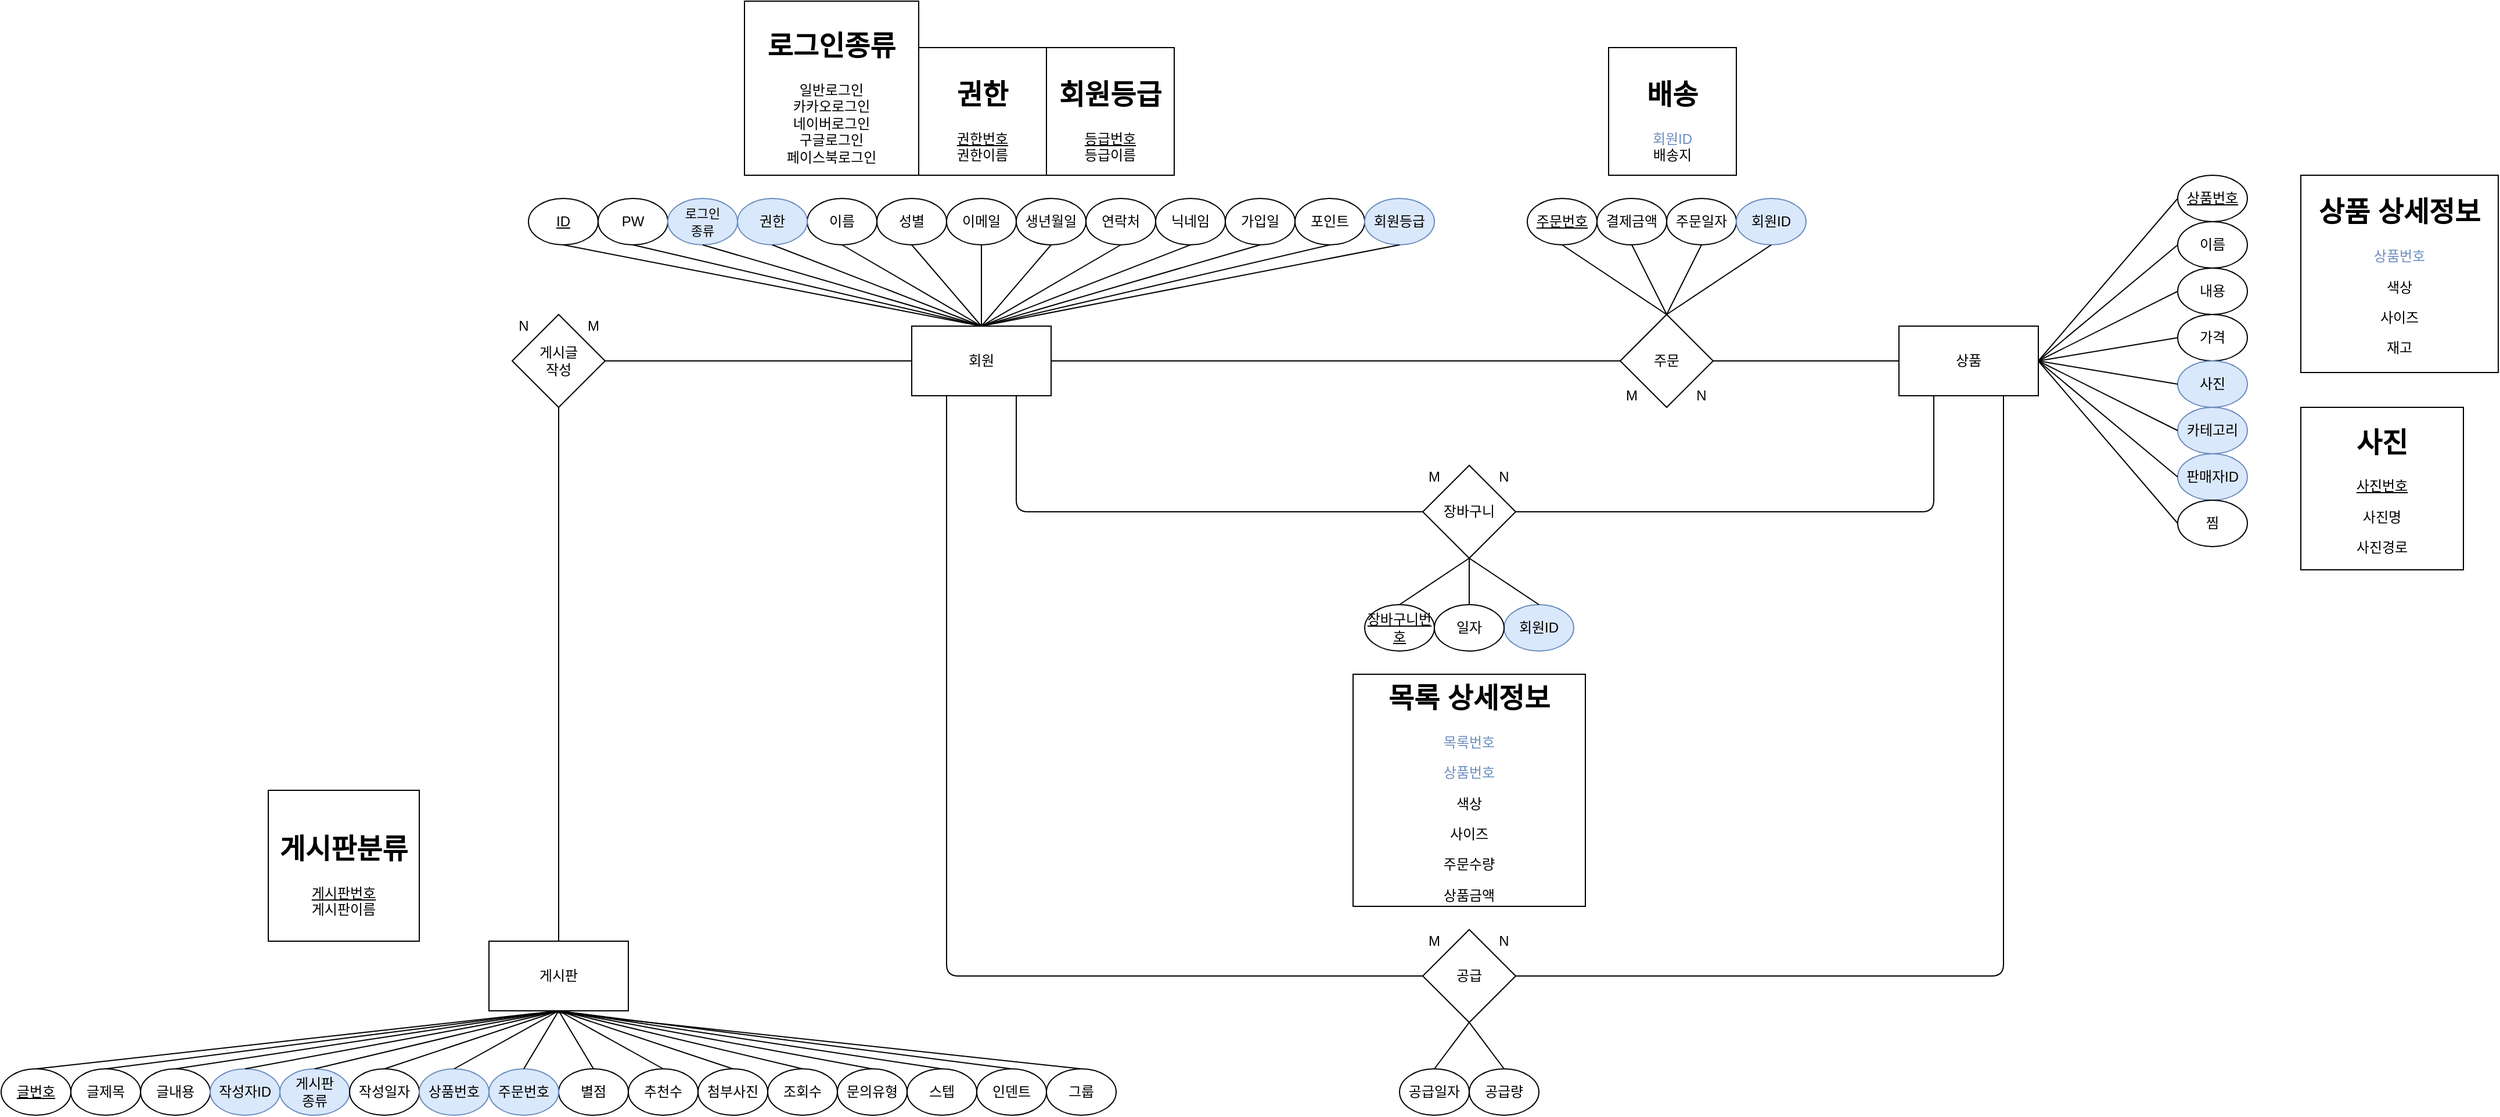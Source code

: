 <mxfile version="14.4.7" type="github">
  <diagram id="5jZouDEvCZgjOH0xdtIj" name="ShoppingDB">
    <mxGraphModel dx="4740" dy="2427" grid="1" gridSize="10" guides="1" tooltips="1" connect="1" arrows="1" fold="1" page="1" pageScale="1" pageWidth="827" pageHeight="1169" math="0" shadow="0">
      <root>
        <mxCell id="0" />
        <mxCell id="1" parent="0" />
        <mxCell id="92wOmejcZKaFyFq-x9RZ-96" value="회원" style="rounded=0;whiteSpace=wrap;html=1;" parent="1" vertex="1">
          <mxGeometry x="950" y="385" width="120" height="60" as="geometry" />
        </mxCell>
        <mxCell id="92wOmejcZKaFyFq-x9RZ-97" value="이름" style="ellipse;whiteSpace=wrap;html=1;" parent="1" vertex="1">
          <mxGeometry x="860" y="275" width="60" height="40" as="geometry" />
        </mxCell>
        <mxCell id="92wOmejcZKaFyFq-x9RZ-99" value="성별" style="ellipse;whiteSpace=wrap;html=1;" parent="1" vertex="1">
          <mxGeometry x="920" y="275" width="60" height="40" as="geometry" />
        </mxCell>
        <mxCell id="92wOmejcZKaFyFq-x9RZ-100" value="연락처" style="ellipse;whiteSpace=wrap;html=1;" parent="1" vertex="1">
          <mxGeometry x="1100" y="275" width="60" height="40" as="geometry" />
        </mxCell>
        <mxCell id="92wOmejcZKaFyFq-x9RZ-101" value="PW" style="ellipse;whiteSpace=wrap;html=1;" parent="1" vertex="1">
          <mxGeometry x="680" y="275" width="60" height="40" as="geometry" />
        </mxCell>
        <mxCell id="92wOmejcZKaFyFq-x9RZ-102" value="&lt;u&gt;ID&lt;/u&gt;" style="ellipse;whiteSpace=wrap;html=1;" parent="1" vertex="1">
          <mxGeometry x="620" y="275" width="60" height="40" as="geometry" />
        </mxCell>
        <mxCell id="92wOmejcZKaFyFq-x9RZ-103" value="이메일" style="ellipse;whiteSpace=wrap;html=1;" parent="1" vertex="1">
          <mxGeometry x="980" y="275" width="60" height="40" as="geometry" />
        </mxCell>
        <mxCell id="92wOmejcZKaFyFq-x9RZ-104" value="닉네임" style="ellipse;whiteSpace=wrap;html=1;" parent="1" vertex="1">
          <mxGeometry x="1160" y="275" width="60" height="40" as="geometry" />
        </mxCell>
        <mxCell id="92wOmejcZKaFyFq-x9RZ-105" value="가입일" style="ellipse;whiteSpace=wrap;html=1;" parent="1" vertex="1">
          <mxGeometry x="1220" y="275" width="60" height="40" as="geometry" />
        </mxCell>
        <mxCell id="92wOmejcZKaFyFq-x9RZ-106" value="포인트" style="ellipse;whiteSpace=wrap;html=1;" parent="1" vertex="1">
          <mxGeometry x="1280" y="275" width="60" height="40" as="geometry" />
        </mxCell>
        <mxCell id="92wOmejcZKaFyFq-x9RZ-123" value="권한" style="ellipse;whiteSpace=wrap;html=1;fillColor=#dae8fc;strokeColor=#6c8ebf;" parent="1" vertex="1">
          <mxGeometry x="800" y="275" width="60" height="40" as="geometry" />
        </mxCell>
        <mxCell id="92wOmejcZKaFyFq-x9RZ-124" value="회원등급" style="ellipse;whiteSpace=wrap;html=1;fillColor=#dae8fc;strokeColor=#6c8ebf;" parent="1" vertex="1">
          <mxGeometry x="1340" y="275" width="60" height="40" as="geometry" />
        </mxCell>
        <mxCell id="92wOmejcZKaFyFq-x9RZ-128" value="게시글&lt;br&gt;작성" style="rhombus;whiteSpace=wrap;html=1;" parent="1" vertex="1">
          <mxGeometry x="606" y="375" width="80" height="80" as="geometry" />
        </mxCell>
        <mxCell id="92wOmejcZKaFyFq-x9RZ-129" value="게시판" style="rounded=0;whiteSpace=wrap;html=1;" parent="1" vertex="1">
          <mxGeometry x="586" y="915" width="120" height="60" as="geometry" />
        </mxCell>
        <mxCell id="92wOmejcZKaFyFq-x9RZ-131" value="주문" style="rhombus;whiteSpace=wrap;html=1;" parent="1" vertex="1">
          <mxGeometry x="1560" y="375" width="80" height="80" as="geometry" />
        </mxCell>
        <mxCell id="92wOmejcZKaFyFq-x9RZ-132" value="&lt;u&gt;주문번호&lt;/u&gt;" style="ellipse;whiteSpace=wrap;html=1;" parent="1" vertex="1">
          <mxGeometry x="1480" y="275" width="60" height="40" as="geometry" />
        </mxCell>
        <mxCell id="92wOmejcZKaFyFq-x9RZ-133" value="결제금액" style="ellipse;whiteSpace=wrap;html=1;" parent="1" vertex="1">
          <mxGeometry x="1540" y="275" width="60" height="40" as="geometry" />
        </mxCell>
        <mxCell id="92wOmejcZKaFyFq-x9RZ-135" value="주문일자" style="ellipse;whiteSpace=wrap;html=1;" parent="1" vertex="1">
          <mxGeometry x="1600" y="275" width="60" height="40" as="geometry" />
        </mxCell>
        <mxCell id="92wOmejcZKaFyFq-x9RZ-136" value="회원ID" style="ellipse;whiteSpace=wrap;html=1;fillColor=#dae8fc;strokeColor=#6c8ebf;" parent="1" vertex="1">
          <mxGeometry x="1660" y="275" width="60" height="40" as="geometry" />
        </mxCell>
        <mxCell id="92wOmejcZKaFyFq-x9RZ-138" value="상품" style="rounded=0;whiteSpace=wrap;html=1;" parent="1" vertex="1">
          <mxGeometry x="1800" y="385" width="120" height="60" as="geometry" />
        </mxCell>
        <mxCell id="92wOmejcZKaFyFq-x9RZ-139" value="공급" style="rhombus;whiteSpace=wrap;html=1;" parent="1" vertex="1">
          <mxGeometry x="1390" y="905" width="80" height="80" as="geometry" />
        </mxCell>
        <mxCell id="92wOmejcZKaFyFq-x9RZ-140" value="&lt;u&gt;상품번호&lt;/u&gt;" style="ellipse;whiteSpace=wrap;html=1;" parent="1" vertex="1">
          <mxGeometry x="2040" y="255" width="60" height="40" as="geometry" />
        </mxCell>
        <mxCell id="92wOmejcZKaFyFq-x9RZ-141" value="이름" style="ellipse;whiteSpace=wrap;html=1;" parent="1" vertex="1">
          <mxGeometry x="2040" y="295" width="60" height="40" as="geometry" />
        </mxCell>
        <mxCell id="92wOmejcZKaFyFq-x9RZ-142" value="내용" style="ellipse;whiteSpace=wrap;html=1;" parent="1" vertex="1">
          <mxGeometry x="2040" y="335" width="60" height="40" as="geometry" />
        </mxCell>
        <mxCell id="92wOmejcZKaFyFq-x9RZ-143" value="가격" style="ellipse;whiteSpace=wrap;html=1;" parent="1" vertex="1">
          <mxGeometry x="2040" y="375" width="60" height="40" as="geometry" />
        </mxCell>
        <mxCell id="92wOmejcZKaFyFq-x9RZ-144" value="사진" style="ellipse;whiteSpace=wrap;html=1;fillColor=#dae8fc;strokeColor=#6C8EBF;" parent="1" vertex="1">
          <mxGeometry x="2040" y="415" width="60" height="40" as="geometry" />
        </mxCell>
        <mxCell id="92wOmejcZKaFyFq-x9RZ-145" value="카테고리" style="ellipse;whiteSpace=wrap;html=1;fillColor=#dae8fc;strokeColor=#6c8ebf;" parent="1" vertex="1">
          <mxGeometry x="2040" y="455" width="60" height="40" as="geometry" />
        </mxCell>
        <mxCell id="92wOmejcZKaFyFq-x9RZ-146" value="판매자ID" style="ellipse;whiteSpace=wrap;html=1;fillColor=#dae8fc;strokeColor=#6c8ebf;" parent="1" vertex="1">
          <mxGeometry x="2040" y="495" width="60" height="40" as="geometry" />
        </mxCell>
        <mxCell id="92wOmejcZKaFyFq-x9RZ-147" value="공급량" style="ellipse;whiteSpace=wrap;html=1;" parent="1" vertex="1">
          <mxGeometry x="1430" y="1025" width="60" height="40" as="geometry" />
        </mxCell>
        <mxCell id="92wOmejcZKaFyFq-x9RZ-148" value="&lt;u&gt;글번호&lt;/u&gt;" style="ellipse;whiteSpace=wrap;html=1;" parent="1" vertex="1">
          <mxGeometry x="166" y="1025" width="60" height="40" as="geometry" />
        </mxCell>
        <mxCell id="92wOmejcZKaFyFq-x9RZ-149" value="글제목" style="ellipse;whiteSpace=wrap;html=1;" parent="1" vertex="1">
          <mxGeometry x="226" y="1025" width="60" height="40" as="geometry" />
        </mxCell>
        <mxCell id="92wOmejcZKaFyFq-x9RZ-150" value="글내용" style="ellipse;whiteSpace=wrap;html=1;" parent="1" vertex="1">
          <mxGeometry x="286" y="1025" width="60" height="40" as="geometry" />
        </mxCell>
        <mxCell id="92wOmejcZKaFyFq-x9RZ-151" value="작성자ID" style="ellipse;whiteSpace=wrap;html=1;fillColor=#dae8fc;strokeColor=#6c8ebf;" parent="1" vertex="1">
          <mxGeometry x="346" y="1025" width="60" height="40" as="geometry" />
        </mxCell>
        <mxCell id="92wOmejcZKaFyFq-x9RZ-152" value="게시판&lt;br&gt;종류" style="ellipse;whiteSpace=wrap;html=1;fillColor=#dae8fc;strokeColor=#6c8ebf;" parent="1" vertex="1">
          <mxGeometry x="406" y="1025" width="60" height="40" as="geometry" />
        </mxCell>
        <mxCell id="92wOmejcZKaFyFq-x9RZ-153" value="작성일자" style="ellipse;whiteSpace=wrap;html=1;" parent="1" vertex="1">
          <mxGeometry x="466" y="1025" width="60" height="40" as="geometry" />
        </mxCell>
        <mxCell id="92wOmejcZKaFyFq-x9RZ-154" value="상품번호" style="ellipse;whiteSpace=wrap;html=1;fillColor=#dae8fc;strokeColor=#6c8ebf;" parent="1" vertex="1">
          <mxGeometry x="526" y="1025" width="60" height="40" as="geometry" />
        </mxCell>
        <mxCell id="92wOmejcZKaFyFq-x9RZ-155" value="별점" style="ellipse;whiteSpace=wrap;html=1;" parent="1" vertex="1">
          <mxGeometry x="646" y="1025" width="60" height="40" as="geometry" />
        </mxCell>
        <mxCell id="92wOmejcZKaFyFq-x9RZ-156" value="추천수" style="ellipse;whiteSpace=wrap;html=1;" parent="1" vertex="1">
          <mxGeometry x="706" y="1025" width="60" height="40" as="geometry" />
        </mxCell>
        <mxCell id="92wOmejcZKaFyFq-x9RZ-157" value="첨부사진" style="ellipse;whiteSpace=wrap;html=1;" parent="1" vertex="1">
          <mxGeometry x="766" y="1025" width="60" height="40" as="geometry" />
        </mxCell>
        <mxCell id="92wOmejcZKaFyFq-x9RZ-158" value="조회수" style="ellipse;whiteSpace=wrap;html=1;" parent="1" vertex="1">
          <mxGeometry x="826" y="1025" width="60" height="40" as="geometry" />
        </mxCell>
        <mxCell id="92wOmejcZKaFyFq-x9RZ-159" value="문의유형" style="ellipse;whiteSpace=wrap;html=1;" parent="1" vertex="1">
          <mxGeometry x="886" y="1025" width="60" height="40" as="geometry" />
        </mxCell>
        <mxCell id="92wOmejcZKaFyFq-x9RZ-172" value="" style="endArrow=none;html=1;exitX=0.5;exitY=0;exitDx=0;exitDy=0;entryX=0.5;entryY=1;entryDx=0;entryDy=0;" parent="1" source="92wOmejcZKaFyFq-x9RZ-96" target="92wOmejcZKaFyFq-x9RZ-103" edge="1">
          <mxGeometry width="50" height="50" relative="1" as="geometry">
            <mxPoint x="1240" y="615" as="sourcePoint" />
            <mxPoint x="1290" y="565" as="targetPoint" />
          </mxGeometry>
        </mxCell>
        <mxCell id="92wOmejcZKaFyFq-x9RZ-176" value="" style="endArrow=none;html=1;exitX=0;exitY=0.5;exitDx=0;exitDy=0;entryX=1;entryY=0.5;entryDx=0;entryDy=0;" parent="1" source="92wOmejcZKaFyFq-x9RZ-131" target="92wOmejcZKaFyFq-x9RZ-96" edge="1">
          <mxGeometry width="50" height="50" relative="1" as="geometry">
            <mxPoint x="1207" y="414.29" as="sourcePoint" />
            <mxPoint x="1113" y="414.29" as="targetPoint" />
          </mxGeometry>
        </mxCell>
        <mxCell id="92wOmejcZKaFyFq-x9RZ-177" value="" style="endArrow=none;html=1;exitX=0;exitY=0.5;exitDx=0;exitDy=0;entryX=1;entryY=0.5;entryDx=0;entryDy=0;" parent="1" source="92wOmejcZKaFyFq-x9RZ-138" target="92wOmejcZKaFyFq-x9RZ-131" edge="1">
          <mxGeometry width="50" height="50" relative="1" as="geometry">
            <mxPoint x="1710" y="553.57" as="sourcePoint" />
            <mxPoint x="1200" y="553.57" as="targetPoint" />
          </mxGeometry>
        </mxCell>
        <mxCell id="92wOmejcZKaFyFq-x9RZ-180" value="" style="endArrow=none;html=1;exitX=0.5;exitY=0;exitDx=0;exitDy=0;entryX=0.5;entryY=1;entryDx=0;entryDy=0;" parent="1" source="92wOmejcZKaFyFq-x9RZ-96" target="92wOmejcZKaFyFq-x9RZ-99" edge="1">
          <mxGeometry width="50" height="50" relative="1" as="geometry">
            <mxPoint x="1020" y="395" as="sourcePoint" />
            <mxPoint x="990" y="325" as="targetPoint" />
          </mxGeometry>
        </mxCell>
        <mxCell id="92wOmejcZKaFyFq-x9RZ-181" value="" style="endArrow=none;html=1;exitX=0.5;exitY=0;exitDx=0;exitDy=0;entryX=0.5;entryY=1;entryDx=0;entryDy=0;" parent="1" source="92wOmejcZKaFyFq-x9RZ-96" target="92wOmejcZKaFyFq-x9RZ-97" edge="1">
          <mxGeometry width="50" height="50" relative="1" as="geometry">
            <mxPoint x="1020" y="395" as="sourcePoint" />
            <mxPoint x="930" y="325" as="targetPoint" />
          </mxGeometry>
        </mxCell>
        <mxCell id="92wOmejcZKaFyFq-x9RZ-182" value="" style="endArrow=none;html=1;exitX=0.5;exitY=0;exitDx=0;exitDy=0;entryX=0.5;entryY=1;entryDx=0;entryDy=0;" parent="1" source="92wOmejcZKaFyFq-x9RZ-96" target="92wOmejcZKaFyFq-x9RZ-123" edge="1">
          <mxGeometry width="50" height="50" relative="1" as="geometry">
            <mxPoint x="1020" y="395" as="sourcePoint" />
            <mxPoint x="870" y="325" as="targetPoint" />
          </mxGeometry>
        </mxCell>
        <mxCell id="92wOmejcZKaFyFq-x9RZ-183" value="" style="endArrow=none;html=1;entryX=0.5;entryY=1;entryDx=0;entryDy=0;exitX=0.5;exitY=0;exitDx=0;exitDy=0;" parent="1" source="92wOmejcZKaFyFq-x9RZ-96" target="92wOmejcZKaFyFq-x9RZ-101" edge="1">
          <mxGeometry width="50" height="50" relative="1" as="geometry">
            <mxPoint x="1050" y="355" as="sourcePoint" />
            <mxPoint x="810" y="325" as="targetPoint" />
          </mxGeometry>
        </mxCell>
        <mxCell id="92wOmejcZKaFyFq-x9RZ-184" value="" style="endArrow=none;html=1;entryX=0.5;entryY=1;entryDx=0;entryDy=0;exitX=0.5;exitY=0;exitDx=0;exitDy=0;" parent="1" source="92wOmejcZKaFyFq-x9RZ-96" target="92wOmejcZKaFyFq-x9RZ-102" edge="1">
          <mxGeometry width="50" height="50" relative="1" as="geometry">
            <mxPoint x="1020" y="395" as="sourcePoint" />
            <mxPoint x="750" y="325" as="targetPoint" />
          </mxGeometry>
        </mxCell>
        <mxCell id="92wOmejcZKaFyFq-x9RZ-186" value="" style="endArrow=none;html=1;entryX=0.5;entryY=1;entryDx=0;entryDy=0;exitX=0.5;exitY=0;exitDx=0;exitDy=0;" parent="1" source="92wOmejcZKaFyFq-x9RZ-96" target="92wOmejcZKaFyFq-x9RZ-100" edge="1">
          <mxGeometry width="50" height="50" relative="1" as="geometry">
            <mxPoint x="1140" y="375" as="sourcePoint" />
            <mxPoint x="1050" y="325" as="targetPoint" />
          </mxGeometry>
        </mxCell>
        <mxCell id="92wOmejcZKaFyFq-x9RZ-187" value="" style="endArrow=none;html=1;entryX=0.5;entryY=1;entryDx=0;entryDy=0;exitX=0.5;exitY=0;exitDx=0;exitDy=0;" parent="1" source="92wOmejcZKaFyFq-x9RZ-96" target="92wOmejcZKaFyFq-x9RZ-104" edge="1">
          <mxGeometry width="50" height="50" relative="1" as="geometry">
            <mxPoint x="1100" y="385" as="sourcePoint" />
            <mxPoint x="1110" y="325" as="targetPoint" />
          </mxGeometry>
        </mxCell>
        <mxCell id="92wOmejcZKaFyFq-x9RZ-188" value="" style="endArrow=none;html=1;entryX=0.5;entryY=1;entryDx=0;entryDy=0;exitX=0.5;exitY=0;exitDx=0;exitDy=0;" parent="1" source="92wOmejcZKaFyFq-x9RZ-96" target="92wOmejcZKaFyFq-x9RZ-105" edge="1">
          <mxGeometry width="50" height="50" relative="1" as="geometry">
            <mxPoint x="1010" y="355" as="sourcePoint" />
            <mxPoint x="1170" y="325" as="targetPoint" />
          </mxGeometry>
        </mxCell>
        <mxCell id="92wOmejcZKaFyFq-x9RZ-189" value="" style="endArrow=none;html=1;entryX=0.5;entryY=1;entryDx=0;entryDy=0;exitX=0.5;exitY=0;exitDx=0;exitDy=0;" parent="1" source="92wOmejcZKaFyFq-x9RZ-96" target="92wOmejcZKaFyFq-x9RZ-106" edge="1">
          <mxGeometry width="50" height="50" relative="1" as="geometry">
            <mxPoint x="1020" y="335" as="sourcePoint" />
            <mxPoint x="1230" y="325" as="targetPoint" />
          </mxGeometry>
        </mxCell>
        <mxCell id="92wOmejcZKaFyFq-x9RZ-190" value="" style="endArrow=none;html=1;entryX=0.5;entryY=1;entryDx=0;entryDy=0;exitX=0.5;exitY=0;exitDx=0;exitDy=0;" parent="1" source="92wOmejcZKaFyFq-x9RZ-96" target="92wOmejcZKaFyFq-x9RZ-124" edge="1">
          <mxGeometry width="50" height="50" relative="1" as="geometry">
            <mxPoint x="1010" y="355" as="sourcePoint" />
            <mxPoint x="1290" y="325" as="targetPoint" />
          </mxGeometry>
        </mxCell>
        <mxCell id="92wOmejcZKaFyFq-x9RZ-208" value="" style="endArrow=none;html=1;entryX=0.5;entryY=0;entryDx=0;entryDy=0;exitX=0.5;exitY=1;exitDx=0;exitDy=0;" parent="1" source="92wOmejcZKaFyFq-x9RZ-132" target="92wOmejcZKaFyFq-x9RZ-131" edge="1">
          <mxGeometry width="50" height="50" relative="1" as="geometry">
            <mxPoint x="1460.0" y="530" as="sourcePoint" />
            <mxPoint x="1790.0" y="460" as="targetPoint" />
          </mxGeometry>
        </mxCell>
        <mxCell id="92wOmejcZKaFyFq-x9RZ-209" value="" style="endArrow=none;html=1;exitX=0.5;exitY=1;exitDx=0;exitDy=0;entryX=0.5;entryY=0;entryDx=0;entryDy=0;" parent="1" source="92wOmejcZKaFyFq-x9RZ-133" target="92wOmejcZKaFyFq-x9RZ-131" edge="1">
          <mxGeometry width="50" height="50" relative="1" as="geometry">
            <mxPoint x="1530" y="325" as="sourcePoint" />
            <mxPoint x="1680" y="365" as="targetPoint" />
          </mxGeometry>
        </mxCell>
        <mxCell id="92wOmejcZKaFyFq-x9RZ-211" value="" style="endArrow=none;html=1;exitX=0.5;exitY=1;exitDx=0;exitDy=0;entryX=0.5;entryY=0;entryDx=0;entryDy=0;" parent="1" source="92wOmejcZKaFyFq-x9RZ-135" target="92wOmejcZKaFyFq-x9RZ-131" edge="1">
          <mxGeometry width="50" height="50" relative="1" as="geometry">
            <mxPoint x="1650" y="325" as="sourcePoint" />
            <mxPoint x="1680" y="385" as="targetPoint" />
          </mxGeometry>
        </mxCell>
        <mxCell id="92wOmejcZKaFyFq-x9RZ-214" value="" style="endArrow=none;html=1;exitX=0;exitY=0.5;exitDx=0;exitDy=0;entryX=1;entryY=0.5;entryDx=0;entryDy=0;" parent="1" source="92wOmejcZKaFyFq-x9RZ-140" target="92wOmejcZKaFyFq-x9RZ-138" edge="1">
          <mxGeometry width="50" height="50" relative="1" as="geometry">
            <mxPoint x="1780" y="325" as="sourcePoint" />
            <mxPoint x="1630" y="385" as="targetPoint" />
          </mxGeometry>
        </mxCell>
        <mxCell id="92wOmejcZKaFyFq-x9RZ-215" value="" style="endArrow=none;html=1;exitX=0;exitY=0.5;exitDx=0;exitDy=0;entryX=1;entryY=0.5;entryDx=0;entryDy=0;" parent="1" source="92wOmejcZKaFyFq-x9RZ-141" target="92wOmejcZKaFyFq-x9RZ-138" edge="1">
          <mxGeometry width="50" height="50" relative="1" as="geometry">
            <mxPoint x="2050.0" y="305" as="sourcePoint" />
            <mxPoint x="1930" y="425" as="targetPoint" />
          </mxGeometry>
        </mxCell>
        <mxCell id="92wOmejcZKaFyFq-x9RZ-216" value="" style="endArrow=none;html=1;exitX=0;exitY=0.5;exitDx=0;exitDy=0;entryX=1;entryY=0.5;entryDx=0;entryDy=0;" parent="1" source="92wOmejcZKaFyFq-x9RZ-142" target="92wOmejcZKaFyFq-x9RZ-138" edge="1">
          <mxGeometry width="50" height="50" relative="1" as="geometry">
            <mxPoint x="2050.0" y="345" as="sourcePoint" />
            <mxPoint x="1930" y="425" as="targetPoint" />
          </mxGeometry>
        </mxCell>
        <mxCell id="92wOmejcZKaFyFq-x9RZ-217" value="" style="endArrow=none;html=1;exitX=0;exitY=0.5;exitDx=0;exitDy=0;entryX=1;entryY=0.5;entryDx=0;entryDy=0;" parent="1" source="92wOmejcZKaFyFq-x9RZ-143" target="92wOmejcZKaFyFq-x9RZ-138" edge="1">
          <mxGeometry width="50" height="50" relative="1" as="geometry">
            <mxPoint x="2050.0" y="385" as="sourcePoint" />
            <mxPoint x="1930" y="425" as="targetPoint" />
          </mxGeometry>
        </mxCell>
        <mxCell id="92wOmejcZKaFyFq-x9RZ-218" value="" style="endArrow=none;html=1;exitX=0;exitY=0.5;exitDx=0;exitDy=0;entryX=1;entryY=0.5;entryDx=0;entryDy=0;" parent="1" source="92wOmejcZKaFyFq-x9RZ-144" target="92wOmejcZKaFyFq-x9RZ-138" edge="1">
          <mxGeometry width="50" height="50" relative="1" as="geometry">
            <mxPoint x="2050.0" y="425" as="sourcePoint" />
            <mxPoint x="1930" y="425" as="targetPoint" />
          </mxGeometry>
        </mxCell>
        <mxCell id="92wOmejcZKaFyFq-x9RZ-219" value="" style="endArrow=none;html=1;exitX=0;exitY=0.5;exitDx=0;exitDy=0;entryX=1;entryY=0.5;entryDx=0;entryDy=0;" parent="1" source="92wOmejcZKaFyFq-x9RZ-145" target="92wOmejcZKaFyFq-x9RZ-138" edge="1">
          <mxGeometry width="50" height="50" relative="1" as="geometry">
            <mxPoint x="2050.0" y="465" as="sourcePoint" />
            <mxPoint x="1930" y="425" as="targetPoint" />
          </mxGeometry>
        </mxCell>
        <mxCell id="92wOmejcZKaFyFq-x9RZ-220" value="" style="endArrow=none;html=1;exitX=0;exitY=0.5;exitDx=0;exitDy=0;entryX=1;entryY=0.5;entryDx=0;entryDy=0;" parent="1" source="92wOmejcZKaFyFq-x9RZ-146" target="92wOmejcZKaFyFq-x9RZ-138" edge="1">
          <mxGeometry width="50" height="50" relative="1" as="geometry">
            <mxPoint x="2050.0" y="505" as="sourcePoint" />
            <mxPoint x="1930" y="425" as="targetPoint" />
          </mxGeometry>
        </mxCell>
        <mxCell id="92wOmejcZKaFyFq-x9RZ-230" value="N" style="text;html=1;strokeColor=none;fillColor=none;align=center;verticalAlign=middle;whiteSpace=wrap;rounded=0;" parent="1" vertex="1">
          <mxGeometry x="596" y="375" width="40" height="20" as="geometry" />
        </mxCell>
        <mxCell id="92wOmejcZKaFyFq-x9RZ-231" value="M" style="text;html=1;strokeColor=none;fillColor=none;align=center;verticalAlign=middle;whiteSpace=wrap;rounded=0;" parent="1" vertex="1">
          <mxGeometry x="656" y="375" width="40" height="20" as="geometry" />
        </mxCell>
        <mxCell id="92wOmejcZKaFyFq-x9RZ-233" value="N" style="text;html=1;strokeColor=none;fillColor=none;align=center;verticalAlign=middle;whiteSpace=wrap;rounded=0;" parent="1" vertex="1">
          <mxGeometry x="1610" y="435" width="40" height="20" as="geometry" />
        </mxCell>
        <mxCell id="92wOmejcZKaFyFq-x9RZ-234" value="M" style="text;html=1;strokeColor=none;fillColor=none;align=center;verticalAlign=middle;whiteSpace=wrap;rounded=0;" parent="1" vertex="1">
          <mxGeometry x="1550" y="435" width="40" height="20" as="geometry" />
        </mxCell>
        <mxCell id="92wOmejcZKaFyFq-x9RZ-235" value="N" style="text;html=1;strokeColor=none;fillColor=none;align=center;verticalAlign=middle;whiteSpace=wrap;rounded=0;" parent="1" vertex="1">
          <mxGeometry x="1440" y="905" width="40" height="20" as="geometry" />
        </mxCell>
        <mxCell id="92wOmejcZKaFyFq-x9RZ-236" value="M" style="text;html=1;strokeColor=none;fillColor=none;align=center;verticalAlign=middle;whiteSpace=wrap;rounded=0;" parent="1" vertex="1">
          <mxGeometry x="1380" y="905" width="40" height="20" as="geometry" />
        </mxCell>
        <mxCell id="qBeYKjfg92IqrD_sqGgL-1" value="&lt;span style=&quot;font-size: 11px&quot;&gt;로그인&lt;br&gt;종류&lt;/span&gt;" style="ellipse;whiteSpace=wrap;html=1;fillColor=#dae8fc;strokeColor=#6c8ebf;" parent="1" vertex="1">
          <mxGeometry x="740" y="275" width="60" height="40" as="geometry" />
        </mxCell>
        <mxCell id="qBeYKjfg92IqrD_sqGgL-3" value="" style="endArrow=none;html=1;exitX=0.5;exitY=1;exitDx=0;exitDy=0;entryX=0.5;entryY=0;entryDx=0;entryDy=0;" parent="1" source="qBeYKjfg92IqrD_sqGgL-1" target="92wOmejcZKaFyFq-x9RZ-96" edge="1">
          <mxGeometry width="50" height="50" relative="1" as="geometry">
            <mxPoint x="1150" y="505" as="sourcePoint" />
            <mxPoint x="1200" y="455" as="targetPoint" />
          </mxGeometry>
        </mxCell>
        <mxCell id="qBeYKjfg92IqrD_sqGgL-4" value="생년월일" style="ellipse;whiteSpace=wrap;html=1;" parent="1" vertex="1">
          <mxGeometry x="1040" y="275" width="60" height="40" as="geometry" />
        </mxCell>
        <mxCell id="qBeYKjfg92IqrD_sqGgL-5" value="" style="endArrow=none;html=1;exitX=0.5;exitY=0;exitDx=0;exitDy=0;entryX=0.5;entryY=1;entryDx=0;entryDy=0;" parent="1" source="92wOmejcZKaFyFq-x9RZ-96" target="qBeYKjfg92IqrD_sqGgL-4" edge="1">
          <mxGeometry width="50" height="50" relative="1" as="geometry">
            <mxPoint x="1020" y="395" as="sourcePoint" />
            <mxPoint x="990" y="325" as="targetPoint" />
          </mxGeometry>
        </mxCell>
        <mxCell id="qBeYKjfg92IqrD_sqGgL-6" value="찜" style="ellipse;whiteSpace=wrap;html=1;" parent="1" vertex="1">
          <mxGeometry x="2040" y="535" width="60" height="40" as="geometry" />
        </mxCell>
        <mxCell id="qBeYKjfg92IqrD_sqGgL-7" value="장바구니" style="rhombus;whiteSpace=wrap;html=1;" parent="1" vertex="1">
          <mxGeometry x="1390" y="505" width="80" height="80" as="geometry" />
        </mxCell>
        <mxCell id="qBeYKjfg92IqrD_sqGgL-8" value="&lt;u&gt;장바구니번호&lt;/u&gt;" style="ellipse;whiteSpace=wrap;html=1;" parent="1" vertex="1">
          <mxGeometry x="1340" y="625" width="60" height="40" as="geometry" />
        </mxCell>
        <mxCell id="qBeYKjfg92IqrD_sqGgL-10" value="회원ID" style="ellipse;whiteSpace=wrap;html=1;fillColor=#dae8fc;strokeColor=#6c8ebf;" parent="1" vertex="1">
          <mxGeometry x="1460" y="625" width="60" height="40" as="geometry" />
        </mxCell>
        <mxCell id="qBeYKjfg92IqrD_sqGgL-12" value="일자" style="ellipse;whiteSpace=wrap;html=1;" parent="1" vertex="1">
          <mxGeometry x="1400" y="625" width="60" height="40" as="geometry" />
        </mxCell>
        <mxCell id="qBeYKjfg92IqrD_sqGgL-15" value="" style="endArrow=none;html=1;entryX=0.5;entryY=1;entryDx=0;entryDy=0;exitX=0.5;exitY=0;exitDx=0;exitDy=0;" parent="1" source="qBeYKjfg92IqrD_sqGgL-10" target="qBeYKjfg92IqrD_sqGgL-7" edge="1">
          <mxGeometry width="50" height="50" relative="1" as="geometry">
            <mxPoint x="1440" y="635" as="sourcePoint" />
            <mxPoint x="1440" y="595" as="targetPoint" />
          </mxGeometry>
        </mxCell>
        <mxCell id="qBeYKjfg92IqrD_sqGgL-17" value="" style="endArrow=none;html=1;entryX=0.5;entryY=1;entryDx=0;entryDy=0;exitX=0.5;exitY=0;exitDx=0;exitDy=0;" parent="1" source="qBeYKjfg92IqrD_sqGgL-12" target="qBeYKjfg92IqrD_sqGgL-7" edge="1">
          <mxGeometry width="50" height="50" relative="1" as="geometry">
            <mxPoint x="1560" y="635" as="sourcePoint" />
            <mxPoint x="1440" y="595" as="targetPoint" />
          </mxGeometry>
        </mxCell>
        <mxCell id="qBeYKjfg92IqrD_sqGgL-18" value="" style="endArrow=none;html=1;entryX=0.5;entryY=1;entryDx=0;entryDy=0;exitX=0.5;exitY=0;exitDx=0;exitDy=0;" parent="1" source="qBeYKjfg92IqrD_sqGgL-8" target="qBeYKjfg92IqrD_sqGgL-7" edge="1">
          <mxGeometry width="50" height="50" relative="1" as="geometry">
            <mxPoint x="1380" y="635" as="sourcePoint" />
            <mxPoint x="1440" y="595" as="targetPoint" />
          </mxGeometry>
        </mxCell>
        <mxCell id="qBeYKjfg92IqrD_sqGgL-19" value="" style="endArrow=none;html=1;exitX=1;exitY=0.5;exitDx=0;exitDy=0;entryX=0.25;entryY=1;entryDx=0;entryDy=0;" parent="1" source="qBeYKjfg92IqrD_sqGgL-7" target="92wOmejcZKaFyFq-x9RZ-138" edge="1">
          <mxGeometry width="50" height="50" relative="1" as="geometry">
            <mxPoint x="1584" y="545" as="sourcePoint" />
            <mxPoint x="1634" y="495" as="targetPoint" />
            <Array as="points">
              <mxPoint x="1830" y="545" />
            </Array>
          </mxGeometry>
        </mxCell>
        <mxCell id="qBeYKjfg92IqrD_sqGgL-21" value="" style="endArrow=none;html=1;exitX=0;exitY=0.5;exitDx=0;exitDy=0;entryX=1;entryY=0.5;entryDx=0;entryDy=0;" parent="1" source="qBeYKjfg92IqrD_sqGgL-6" target="92wOmejcZKaFyFq-x9RZ-138" edge="1">
          <mxGeometry width="50" height="50" relative="1" as="geometry">
            <mxPoint x="2030" y="575" as="sourcePoint" />
            <mxPoint x="1910" y="455" as="targetPoint" />
          </mxGeometry>
        </mxCell>
        <mxCell id="qBeYKjfg92IqrD_sqGgL-22" value="" style="endArrow=none;html=1;entryX=0;entryY=0.5;entryDx=0;entryDy=0;exitX=0.75;exitY=1;exitDx=0;exitDy=0;" parent="1" source="92wOmejcZKaFyFq-x9RZ-96" target="qBeYKjfg92IqrD_sqGgL-7" edge="1">
          <mxGeometry width="50" height="50" relative="1" as="geometry">
            <mxPoint x="1220" y="495" as="sourcePoint" />
            <mxPoint x="1270" y="445" as="targetPoint" />
            <Array as="points">
              <mxPoint x="1040" y="545" />
            </Array>
          </mxGeometry>
        </mxCell>
        <mxCell id="qBeYKjfg92IqrD_sqGgL-26" value="" style="endArrow=none;html=1;exitX=0.5;exitY=1;exitDx=0;exitDy=0;entryX=0.5;entryY=0;entryDx=0;entryDy=0;" parent="1" source="92wOmejcZKaFyFq-x9RZ-136" target="92wOmejcZKaFyFq-x9RZ-131" edge="1">
          <mxGeometry width="50" height="50" relative="1" as="geometry">
            <mxPoint x="1730" y="315" as="sourcePoint" />
            <mxPoint x="1680.0" y="385" as="targetPoint" />
          </mxGeometry>
        </mxCell>
        <mxCell id="6GFqDLH5qVLX8Q6M01xA-3" value="" style="endArrow=none;html=1;entryX=0;entryY=0.5;entryDx=0;entryDy=0;exitX=1;exitY=0.5;exitDx=0;exitDy=0;" parent="1" source="92wOmejcZKaFyFq-x9RZ-128" target="92wOmejcZKaFyFq-x9RZ-96" edge="1">
          <mxGeometry width="50" height="50" relative="1" as="geometry">
            <mxPoint x="596" y="575" as="sourcePoint" />
            <mxPoint x="646" y="525" as="targetPoint" />
          </mxGeometry>
        </mxCell>
        <mxCell id="6GFqDLH5qVLX8Q6M01xA-5" value="공급일자" style="ellipse;whiteSpace=wrap;html=1;" parent="1" vertex="1">
          <mxGeometry x="1370" y="1025" width="60" height="40" as="geometry" />
        </mxCell>
        <mxCell id="PA8D49zJfe4PAK9nb-3q-2" value="&lt;h1&gt;목록 상세정보&lt;/h1&gt;&lt;p&gt;&lt;font color=&quot;#6c8ebf&quot;&gt;목록번호&lt;/font&gt;&lt;/p&gt;&lt;p&gt;&lt;font color=&quot;#6c8ebf&quot;&gt;상품번호&lt;/font&gt;&lt;/p&gt;&lt;p&gt;색상&lt;/p&gt;&lt;p&gt;사이즈&lt;/p&gt;&lt;p&gt;주문수량&lt;/p&gt;&lt;p&gt;상품금액&lt;/p&gt;" style="whiteSpace=wrap;html=1;aspect=fixed;" vertex="1" parent="1">
          <mxGeometry x="1330" y="685" width="200" height="200" as="geometry" />
        </mxCell>
        <mxCell id="PA8D49zJfe4PAK9nb-3q-3" value="" style="endArrow=none;html=1;entryX=0.5;entryY=1;entryDx=0;entryDy=0;exitX=0.5;exitY=0;exitDx=0;exitDy=0;" edge="1" parent="1" source="6GFqDLH5qVLX8Q6M01xA-5" target="92wOmejcZKaFyFq-x9RZ-139">
          <mxGeometry width="50" height="50" relative="1" as="geometry">
            <mxPoint x="1296" y="1005" as="sourcePoint" />
            <mxPoint x="1356" y="965" as="targetPoint" />
          </mxGeometry>
        </mxCell>
        <mxCell id="PA8D49zJfe4PAK9nb-3q-4" value="" style="endArrow=none;html=1;entryX=0.5;entryY=1;entryDx=0;entryDy=0;exitX=0.5;exitY=0;exitDx=0;exitDy=0;" edge="1" parent="1" source="92wOmejcZKaFyFq-x9RZ-147" target="92wOmejcZKaFyFq-x9RZ-139">
          <mxGeometry width="50" height="50" relative="1" as="geometry">
            <mxPoint x="1410" y="1035" as="sourcePoint" />
            <mxPoint x="1440" y="995" as="targetPoint" />
          </mxGeometry>
        </mxCell>
        <mxCell id="PA8D49zJfe4PAK9nb-3q-5" value="N" style="text;html=1;strokeColor=none;fillColor=none;align=center;verticalAlign=middle;whiteSpace=wrap;rounded=0;" vertex="1" parent="1">
          <mxGeometry x="1440" y="505" width="40" height="20" as="geometry" />
        </mxCell>
        <mxCell id="PA8D49zJfe4PAK9nb-3q-6" value="M" style="text;html=1;strokeColor=none;fillColor=none;align=center;verticalAlign=middle;whiteSpace=wrap;rounded=0;" vertex="1" parent="1">
          <mxGeometry x="1380" y="505" width="40" height="20" as="geometry" />
        </mxCell>
        <mxCell id="PA8D49zJfe4PAK9nb-3q-7" value="" style="endArrow=none;html=1;entryX=0.25;entryY=1;entryDx=0;entryDy=0;exitX=0;exitY=0.5;exitDx=0;exitDy=0;" edge="1" parent="1" source="92wOmejcZKaFyFq-x9RZ-139" target="92wOmejcZKaFyFq-x9RZ-96">
          <mxGeometry width="50" height="50" relative="1" as="geometry">
            <mxPoint x="1256" y="685" as="sourcePoint" />
            <mxPoint x="1306" y="635" as="targetPoint" />
            <Array as="points">
              <mxPoint x="980" y="945" />
            </Array>
          </mxGeometry>
        </mxCell>
        <mxCell id="PA8D49zJfe4PAK9nb-3q-8" value="" style="endArrow=none;html=1;entryX=1;entryY=0.5;entryDx=0;entryDy=0;exitX=0.75;exitY=1;exitDx=0;exitDy=0;" edge="1" parent="1" source="92wOmejcZKaFyFq-x9RZ-138" target="92wOmejcZKaFyFq-x9RZ-139">
          <mxGeometry width="50" height="50" relative="1" as="geometry">
            <mxPoint x="1924" y="575" as="sourcePoint" />
            <mxPoint x="1306" y="635" as="targetPoint" />
            <Array as="points">
              <mxPoint x="1890" y="945" />
            </Array>
          </mxGeometry>
        </mxCell>
        <mxCell id="PA8D49zJfe4PAK9nb-3q-10" value="&lt;h1&gt;배송&lt;/h1&gt;&lt;div&gt;&lt;font color=&quot;#6c8ebf&quot;&gt;회원ID&lt;/font&gt;&lt;/div&gt;&lt;div&gt;배송지&lt;/div&gt;" style="whiteSpace=wrap;html=1;aspect=fixed;" vertex="1" parent="1">
          <mxGeometry x="1550" y="145" width="110" height="110" as="geometry" />
        </mxCell>
        <mxCell id="PA8D49zJfe4PAK9nb-3q-11" value="&lt;h1&gt;회원등급&lt;/h1&gt;&lt;div&gt;&lt;u&gt;등급번호&lt;/u&gt;&lt;/div&gt;&lt;div&gt;등급이름&lt;/div&gt;" style="whiteSpace=wrap;html=1;aspect=fixed;" vertex="1" parent="1">
          <mxGeometry x="1066" y="145" width="110" height="110" as="geometry" />
        </mxCell>
        <mxCell id="PA8D49zJfe4PAK9nb-3q-12" value="&lt;h1&gt;권한&lt;/h1&gt;&lt;div&gt;&lt;u&gt;권한번호&lt;/u&gt;&lt;/div&gt;&lt;div&gt;권한이름&lt;/div&gt;" style="whiteSpace=wrap;html=1;aspect=fixed;" vertex="1" parent="1">
          <mxGeometry x="956" y="145" width="110" height="110" as="geometry" />
        </mxCell>
        <mxCell id="PA8D49zJfe4PAK9nb-3q-13" value="&lt;h1&gt;로그인종류&lt;/h1&gt;&lt;div&gt;일반로그인&lt;/div&gt;&lt;div&gt;카카오로그인&lt;/div&gt;&lt;div&gt;네이버로그인&lt;/div&gt;&lt;div&gt;구글로그인&lt;/div&gt;&lt;div&gt;페이스북로그인&lt;/div&gt;" style="whiteSpace=wrap;html=1;aspect=fixed;" vertex="1" parent="1">
          <mxGeometry x="806" y="105" width="150" height="150" as="geometry" />
        </mxCell>
        <mxCell id="PA8D49zJfe4PAK9nb-3q-14" value="주문번호" style="ellipse;whiteSpace=wrap;html=1;fillColor=#dae8fc;strokeColor=#6c8ebf;" vertex="1" parent="1">
          <mxGeometry x="586" y="1025" width="60" height="40" as="geometry" />
        </mxCell>
        <mxCell id="PA8D49zJfe4PAK9nb-3q-15" value="스텝" style="ellipse;whiteSpace=wrap;html=1;" vertex="1" parent="1">
          <mxGeometry x="946" y="1025" width="60" height="40" as="geometry" />
        </mxCell>
        <mxCell id="PA8D49zJfe4PAK9nb-3q-16" value="인덴트" style="ellipse;whiteSpace=wrap;html=1;" vertex="1" parent="1">
          <mxGeometry x="1006" y="1025" width="60" height="40" as="geometry" />
        </mxCell>
        <mxCell id="PA8D49zJfe4PAK9nb-3q-17" value="그룹" style="ellipse;whiteSpace=wrap;html=1;" vertex="1" parent="1">
          <mxGeometry x="1066" y="1025" width="60" height="40" as="geometry" />
        </mxCell>
        <mxCell id="PA8D49zJfe4PAK9nb-3q-19" value="" style="endArrow=none;html=1;entryX=0.5;entryY=1;entryDx=0;entryDy=0;exitX=0.5;exitY=0;exitDx=0;exitDy=0;" edge="1" parent="1" source="92wOmejcZKaFyFq-x9RZ-129" target="92wOmejcZKaFyFq-x9RZ-128">
          <mxGeometry width="50" height="50" relative="1" as="geometry">
            <mxPoint x="716" y="585" as="sourcePoint" />
            <mxPoint x="766" y="535" as="targetPoint" />
          </mxGeometry>
        </mxCell>
        <mxCell id="PA8D49zJfe4PAK9nb-3q-20" value="&lt;h1&gt;게시판분류&lt;/h1&gt;&lt;div&gt;&lt;u&gt;게시판번호&lt;/u&gt;&lt;/div&gt;&lt;div&gt;게시판이름&lt;/div&gt;" style="whiteSpace=wrap;html=1;aspect=fixed;" vertex="1" parent="1">
          <mxGeometry x="396" y="785" width="130" height="130" as="geometry" />
        </mxCell>
        <mxCell id="PA8D49zJfe4PAK9nb-3q-21" value="" style="endArrow=none;html=1;entryX=0.5;entryY=1;entryDx=0;entryDy=0;exitX=0.5;exitY=0;exitDx=0;exitDy=0;" edge="1" parent="1" source="92wOmejcZKaFyFq-x9RZ-148" target="92wOmejcZKaFyFq-x9RZ-129">
          <mxGeometry width="50" height="50" relative="1" as="geometry">
            <mxPoint x="726" y="875" as="sourcePoint" />
            <mxPoint x="776" y="825" as="targetPoint" />
          </mxGeometry>
        </mxCell>
        <mxCell id="PA8D49zJfe4PAK9nb-3q-22" value="" style="endArrow=none;html=1;entryX=0.5;entryY=1;entryDx=0;entryDy=0;exitX=0.5;exitY=0;exitDx=0;exitDy=0;" edge="1" parent="1" source="92wOmejcZKaFyFq-x9RZ-149" target="92wOmejcZKaFyFq-x9RZ-129">
          <mxGeometry width="50" height="50" relative="1" as="geometry">
            <mxPoint x="206" y="1035" as="sourcePoint" />
            <mxPoint x="656" y="985" as="targetPoint" />
          </mxGeometry>
        </mxCell>
        <mxCell id="PA8D49zJfe4PAK9nb-3q-23" value="" style="endArrow=none;html=1;entryX=0.5;entryY=1;entryDx=0;entryDy=0;exitX=0.5;exitY=0;exitDx=0;exitDy=0;" edge="1" parent="1" source="92wOmejcZKaFyFq-x9RZ-150" target="92wOmejcZKaFyFq-x9RZ-129">
          <mxGeometry width="50" height="50" relative="1" as="geometry">
            <mxPoint x="326" y="975" as="sourcePoint" />
            <mxPoint x="656" y="985" as="targetPoint" />
          </mxGeometry>
        </mxCell>
        <mxCell id="PA8D49zJfe4PAK9nb-3q-24" value="" style="endArrow=none;html=1;entryX=0.5;entryY=1;entryDx=0;entryDy=0;exitX=0.5;exitY=0;exitDx=0;exitDy=0;" edge="1" parent="1" source="92wOmejcZKaFyFq-x9RZ-151" target="92wOmejcZKaFyFq-x9RZ-129">
          <mxGeometry width="50" height="50" relative="1" as="geometry">
            <mxPoint x="406" y="1145" as="sourcePoint" />
            <mxPoint x="656" y="985" as="targetPoint" />
          </mxGeometry>
        </mxCell>
        <mxCell id="PA8D49zJfe4PAK9nb-3q-25" value="" style="endArrow=none;html=1;entryX=0.5;entryY=1;entryDx=0;entryDy=0;exitX=0.5;exitY=0;exitDx=0;exitDy=0;" edge="1" parent="1" source="92wOmejcZKaFyFq-x9RZ-152" target="92wOmejcZKaFyFq-x9RZ-129">
          <mxGeometry width="50" height="50" relative="1" as="geometry">
            <mxPoint x="386" y="1035" as="sourcePoint" />
            <mxPoint x="656" y="985" as="targetPoint" />
          </mxGeometry>
        </mxCell>
        <mxCell id="PA8D49zJfe4PAK9nb-3q-26" value="" style="endArrow=none;html=1;entryX=0.5;entryY=1;entryDx=0;entryDy=0;exitX=0.5;exitY=0;exitDx=0;exitDy=0;" edge="1" parent="1" source="92wOmejcZKaFyFq-x9RZ-153" target="92wOmejcZKaFyFq-x9RZ-129">
          <mxGeometry width="50" height="50" relative="1" as="geometry">
            <mxPoint x="446" y="1035" as="sourcePoint" />
            <mxPoint x="656" y="985" as="targetPoint" />
          </mxGeometry>
        </mxCell>
        <mxCell id="PA8D49zJfe4PAK9nb-3q-27" value="" style="endArrow=none;html=1;entryX=0.5;entryY=1;entryDx=0;entryDy=0;exitX=0.5;exitY=0;exitDx=0;exitDy=0;" edge="1" parent="1" source="92wOmejcZKaFyFq-x9RZ-154" target="92wOmejcZKaFyFq-x9RZ-129">
          <mxGeometry width="50" height="50" relative="1" as="geometry">
            <mxPoint x="506" y="1035" as="sourcePoint" />
            <mxPoint x="656" y="985" as="targetPoint" />
          </mxGeometry>
        </mxCell>
        <mxCell id="PA8D49zJfe4PAK9nb-3q-28" value="" style="endArrow=none;html=1;entryX=0.5;entryY=1;entryDx=0;entryDy=0;exitX=0.5;exitY=0;exitDx=0;exitDy=0;" edge="1" parent="1" source="PA8D49zJfe4PAK9nb-3q-14" target="92wOmejcZKaFyFq-x9RZ-129">
          <mxGeometry width="50" height="50" relative="1" as="geometry">
            <mxPoint x="566" y="1035" as="sourcePoint" />
            <mxPoint x="656" y="985" as="targetPoint" />
          </mxGeometry>
        </mxCell>
        <mxCell id="PA8D49zJfe4PAK9nb-3q-29" value="" style="endArrow=none;html=1;entryX=0.5;entryY=1;entryDx=0;entryDy=0;exitX=0.5;exitY=0;exitDx=0;exitDy=0;" edge="1" parent="1" source="92wOmejcZKaFyFq-x9RZ-155" target="92wOmejcZKaFyFq-x9RZ-129">
          <mxGeometry width="50" height="50" relative="1" as="geometry">
            <mxPoint x="626" y="1035" as="sourcePoint" />
            <mxPoint x="656" y="985" as="targetPoint" />
          </mxGeometry>
        </mxCell>
        <mxCell id="PA8D49zJfe4PAK9nb-3q-30" value="" style="endArrow=none;html=1;entryX=0.5;entryY=1;entryDx=0;entryDy=0;exitX=0.5;exitY=0;exitDx=0;exitDy=0;" edge="1" parent="1" source="92wOmejcZKaFyFq-x9RZ-156" target="92wOmejcZKaFyFq-x9RZ-129">
          <mxGeometry width="50" height="50" relative="1" as="geometry">
            <mxPoint x="686" y="1035" as="sourcePoint" />
            <mxPoint x="656" y="985" as="targetPoint" />
          </mxGeometry>
        </mxCell>
        <mxCell id="PA8D49zJfe4PAK9nb-3q-31" value="" style="endArrow=none;html=1;entryX=0.5;entryY=1;entryDx=0;entryDy=0;exitX=0.5;exitY=0;exitDx=0;exitDy=0;" edge="1" parent="1" source="92wOmejcZKaFyFq-x9RZ-157" target="92wOmejcZKaFyFq-x9RZ-129">
          <mxGeometry width="50" height="50" relative="1" as="geometry">
            <mxPoint x="746" y="1035" as="sourcePoint" />
            <mxPoint x="656" y="985" as="targetPoint" />
          </mxGeometry>
        </mxCell>
        <mxCell id="PA8D49zJfe4PAK9nb-3q-32" value="" style="endArrow=none;html=1;entryX=0.5;entryY=1;entryDx=0;entryDy=0;exitX=0.5;exitY=0;exitDx=0;exitDy=0;" edge="1" parent="1" source="92wOmejcZKaFyFq-x9RZ-158" target="92wOmejcZKaFyFq-x9RZ-129">
          <mxGeometry width="50" height="50" relative="1" as="geometry">
            <mxPoint x="806" y="1035" as="sourcePoint" />
            <mxPoint x="656" y="985" as="targetPoint" />
          </mxGeometry>
        </mxCell>
        <mxCell id="PA8D49zJfe4PAK9nb-3q-33" value="" style="endArrow=none;html=1;exitX=0.5;exitY=0;exitDx=0;exitDy=0;entryX=0.5;entryY=1;entryDx=0;entryDy=0;" edge="1" parent="1" source="92wOmejcZKaFyFq-x9RZ-159" target="92wOmejcZKaFyFq-x9RZ-129">
          <mxGeometry width="50" height="50" relative="1" as="geometry">
            <mxPoint x="866" y="1035" as="sourcePoint" />
            <mxPoint x="766" y="955" as="targetPoint" />
          </mxGeometry>
        </mxCell>
        <mxCell id="PA8D49zJfe4PAK9nb-3q-34" value="" style="endArrow=none;html=1;exitX=0.5;exitY=0;exitDx=0;exitDy=0;" edge="1" parent="1" source="PA8D49zJfe4PAK9nb-3q-15">
          <mxGeometry width="50" height="50" relative="1" as="geometry">
            <mxPoint x="926" y="1035" as="sourcePoint" />
            <mxPoint x="646" y="975" as="targetPoint" />
          </mxGeometry>
        </mxCell>
        <mxCell id="PA8D49zJfe4PAK9nb-3q-35" value="" style="endArrow=none;html=1;exitX=0.5;exitY=0;exitDx=0;exitDy=0;entryX=0.5;entryY=1;entryDx=0;entryDy=0;" edge="1" parent="1" source="PA8D49zJfe4PAK9nb-3q-16" target="92wOmejcZKaFyFq-x9RZ-129">
          <mxGeometry width="50" height="50" relative="1" as="geometry">
            <mxPoint x="986" y="1035" as="sourcePoint" />
            <mxPoint x="656" y="985" as="targetPoint" />
          </mxGeometry>
        </mxCell>
        <mxCell id="PA8D49zJfe4PAK9nb-3q-36" value="" style="endArrow=none;html=1;exitX=0.5;exitY=0;exitDx=0;exitDy=0;entryX=0.463;entryY=1.018;entryDx=0;entryDy=0;entryPerimeter=0;" edge="1" parent="1" source="PA8D49zJfe4PAK9nb-3q-17" target="92wOmejcZKaFyFq-x9RZ-129">
          <mxGeometry width="50" height="50" relative="1" as="geometry">
            <mxPoint x="1046" y="1035" as="sourcePoint" />
            <mxPoint x="656" y="985" as="targetPoint" />
          </mxGeometry>
        </mxCell>
        <mxCell id="PA8D49zJfe4PAK9nb-3q-37" value="&lt;h1&gt;상품 상세정보&lt;/h1&gt;&lt;p&gt;&lt;font color=&quot;#6c8ebf&quot;&gt;상품번호&lt;/font&gt;&lt;/p&gt;&lt;p&gt;색상&lt;/p&gt;&lt;p&gt;사이즈&lt;/p&gt;&lt;p&gt;재고&lt;/p&gt;" style="whiteSpace=wrap;html=1;aspect=fixed;" vertex="1" parent="1">
          <mxGeometry x="2146" y="255" width="170" height="170" as="geometry" />
        </mxCell>
        <mxCell id="PA8D49zJfe4PAK9nb-3q-38" value="&lt;h1&gt;사진&lt;/h1&gt;&lt;p&gt;&lt;u&gt;사진번호&lt;/u&gt;&lt;/p&gt;&lt;p&gt;사진명&lt;/p&gt;&lt;p&gt;사진경로&lt;/p&gt;" style="whiteSpace=wrap;html=1;aspect=fixed;" vertex="1" parent="1">
          <mxGeometry x="2146" y="455" width="140" height="140" as="geometry" />
        </mxCell>
      </root>
    </mxGraphModel>
  </diagram>
</mxfile>

